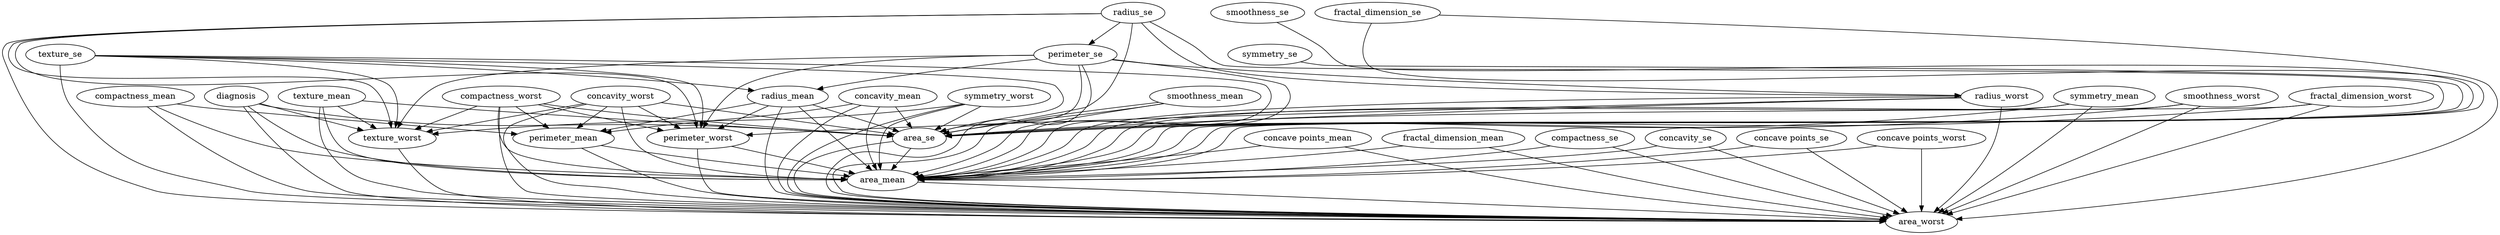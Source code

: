 strict digraph  {
diagnosis;
radius_mean;
texture_mean;
perimeter_mean;
area_mean;
smoothness_mean;
compactness_mean;
concavity_mean;
"concave points_mean";
symmetry_mean;
fractal_dimension_mean;
radius_se;
texture_se;
perimeter_se;
area_se;
smoothness_se;
compactness_se;
concavity_se;
"concave points_se";
symmetry_se;
fractal_dimension_se;
radius_worst;
texture_worst;
perimeter_worst;
area_worst;
smoothness_worst;
compactness_worst;
concavity_worst;
"concave points_worst";
symmetry_worst;
fractal_dimension_worst;
diagnosis -> area_mean  [origin=learned, weight="32.04815952063467"];
diagnosis -> area_se  [origin=learned, weight="-2.0309846430016076"];
diagnosis -> texture_worst  [origin=learned, weight="0.91678657297525"];
diagnosis -> area_worst  [origin=learned, weight="-24.784459801323607"];
radius_mean -> perimeter_mean  [origin=learned, weight="6.256656392925153"];
radius_mean -> area_mean  [origin=learned, weight="42.36427189847289"];
radius_mean -> area_se  [origin=learned, weight="5.694864232798113"];
radius_mean -> perimeter_worst  [origin=learned, weight="-2.7219199333677953"];
radius_mean -> area_worst  [origin=learned, weight="-85.87231950626423"];
texture_mean -> area_mean  [origin=learned, weight="-8.74147702520509"];
texture_mean -> area_se  [origin=learned, weight="-2.1316584628957784"];
texture_mean -> texture_worst  [origin=learned, weight="0.8120104427053455"];
texture_mean -> area_worst  [origin=learned, weight="5.5564666856291"];
perimeter_mean -> area_mean  [origin=learned, weight="4.902676308085863"];
perimeter_mean -> area_worst  [origin=learned, weight="-9.862486137626485"];
area_mean -> area_worst  [origin=learned, weight="1.171342258997723"];
smoothness_mean -> area_mean  [origin=learned, weight="-10.217183101213331"];
smoothness_mean -> area_se  [origin=learned, weight="1.4528764089568367"];
smoothness_mean -> area_worst  [origin=learned, weight="1.8774542959456963"];
compactness_mean -> perimeter_mean  [origin=learned, weight="1.3743279086139684"];
compactness_mean -> area_mean  [origin=learned, weight="-16.41475344324181"];
compactness_mean -> area_worst  [origin=learned, weight="12.935130945287645"];
concavity_mean -> perimeter_mean  [origin=learned, weight="1.5253628786446822"];
concavity_mean -> area_mean  [origin=learned, weight="-8.067820510445516"];
concavity_mean -> area_se  [origin=learned, weight="0.9851190756903584"];
concavity_mean -> area_worst  [origin=learned, weight="12.079876177949549"];
"concave points_mean" -> area_mean  [origin=learned, weight="-1.6430281109720908"];
"concave points_mean" -> area_worst  [origin=learned, weight="4.566332079858924"];
symmetry_mean -> area_mean  [origin=learned, weight="-16.595230742409328"];
symmetry_mean -> area_se  [origin=learned, weight="1.2676151705104268"];
symmetry_mean -> area_worst  [origin=learned, weight="2.638808034375113"];
fractal_dimension_mean -> area_mean  [origin=learned, weight="-7.3660056719420295"];
fractal_dimension_mean -> area_worst  [origin=learned, weight="2.217156278513785"];
radius_se -> area_mean  [origin=learned, weight="-4.08967848017475"];
radius_se -> perimeter_se  [origin=learned, weight="4.48661461896595"];
radius_se -> area_se  [origin=learned, weight="12.087052515229779"];
radius_se -> radius_worst  [origin=learned, weight="0.9757543907735989"];
radius_se -> texture_worst  [origin=learned, weight="-1.5721879469064943"];
radius_se -> perimeter_worst  [origin=learned, weight="-2.638267652279444"];
radius_se -> area_worst  [origin=learned, weight="-7.922832614418952"];
texture_se -> radius_mean  [origin=learned, weight="1.3580899600514975"];
texture_se -> area_mean  [origin=learned, weight="-30.31698158157474"];
texture_se -> area_se  [origin=learned, weight="-8.790548911876563"];
texture_se -> texture_worst  [origin=learned, weight="3.875525979235223"];
texture_se -> perimeter_worst  [origin=learned, weight="-2.139296171899686"];
texture_se -> area_worst  [origin=learned, weight="42.968625198405185"];
perimeter_se -> radius_mean  [origin=learned, weight="2.5487191185385862"];
perimeter_se -> area_mean  [origin=learned, weight="9.351551396233663"];
perimeter_se -> area_se  [origin=learned, weight="17.70096325852215"];
perimeter_se -> radius_worst  [origin=learned, weight="0.9162601890482958"];
perimeter_se -> texture_worst  [origin=learned, weight="-1.066707867588058"];
perimeter_se -> perimeter_worst  [origin=learned, weight="2.0457296421772275"];
perimeter_se -> area_worst  [origin=learned, weight="-41.466866892291335"];
area_se -> area_mean  [origin=learned, weight="2.35296162568165"];
area_se -> area_worst  [origin=learned, weight="1.6756216170463507"];
smoothness_se -> area_mean  [origin=learned, weight="-1.2051304144804218"];
compactness_se -> area_mean  [origin=learned, weight="-5.219365211178828"];
compactness_se -> area_worst  [origin=learned, weight="5.292318718362204"];
concavity_se -> area_mean  [origin=learned, weight="-6.17290260897196"];
concavity_se -> area_worst  [origin=learned, weight="7.0696627916352694"];
"concave points_se" -> area_mean  [origin=learned, weight="-2.1601724989704176"];
"concave points_se" -> area_worst  [origin=learned, weight="2.5639578650294013"];
symmetry_se -> area_mean  [origin=learned, weight="-2.2642921944318735"];
fractal_dimension_se -> area_mean  [origin=learned, weight="-0.9756273125394139"];
fractal_dimension_se -> area_worst  [origin=learned, weight="0.8451748775836111"];
radius_worst -> area_mean  [origin=learned, weight="-68.65484891215775"];
radius_worst -> area_se  [origin=learned, weight="2.307262556776504"];
radius_worst -> perimeter_worst  [origin=learned, weight="4.4752336938236335"];
radius_worst -> area_worst  [origin=learned, weight="99.17871873520541"];
texture_worst -> area_worst  [origin=learned, weight="-8.099867170397982"];
perimeter_worst -> area_mean  [origin=learned, weight="7.810869738872301"];
perimeter_worst -> area_worst  [origin=learned, weight="6.791852869728992"];
smoothness_worst -> area_mean  [origin=learned, weight="-13.139643941787469"];
smoothness_worst -> area_se  [origin=learned, weight="2.579063700631007"];
smoothness_worst -> area_worst  [origin=learned, weight="1.1224245295190298"];
compactness_worst -> perimeter_mean  [origin=learned, weight="2.103485703196682"];
compactness_worst -> area_mean  [origin=learned, weight="-21.47910927799597"];
compactness_worst -> area_se  [origin=learned, weight="3.119098577220503"];
compactness_worst -> texture_worst  [origin=learned, weight="1.4954204512709133"];
compactness_worst -> perimeter_worst  [origin=learned, weight="3.6324510189020995"];
compactness_worst -> area_worst  [origin=learned, weight="3.340983183840015"];
concavity_worst -> perimeter_mean  [origin=learned, weight="2.3431556661654502"];
concavity_worst -> area_mean  [origin=learned, weight="-11.425626907199954"];
concavity_worst -> area_se  [origin=learned, weight="3.3126017446277554"];
concavity_worst -> texture_worst  [origin=learned, weight="1.1323047378677489"];
concavity_worst -> perimeter_worst  [origin=learned, weight="2.813066397536201"];
concavity_worst -> area_worst  [origin=learned, weight="2.646315824662073"];
"concave points_worst" -> area_mean  [origin=learned, weight="-4.111871021099688"];
"concave points_worst" -> area_worst  [origin=learned, weight="3.303239766928555"];
symmetry_worst -> area_mean  [origin=learned, weight="-17.82130757822841"];
symmetry_worst -> area_se  [origin=learned, weight="2.234678474930515"];
symmetry_worst -> texture_worst  [origin=learned, weight="1.0455740547965937"];
symmetry_worst -> area_worst  [origin=learned, weight="-8.108663548328751"];
fractal_dimension_worst -> area_mean  [origin=learned, weight="-9.014807982316986"];
fractal_dimension_worst -> area_se  [origin=learned, weight="1.0247957331986464"];
fractal_dimension_worst -> area_worst  [origin=learned, weight="1.3600336173073773"];
}
